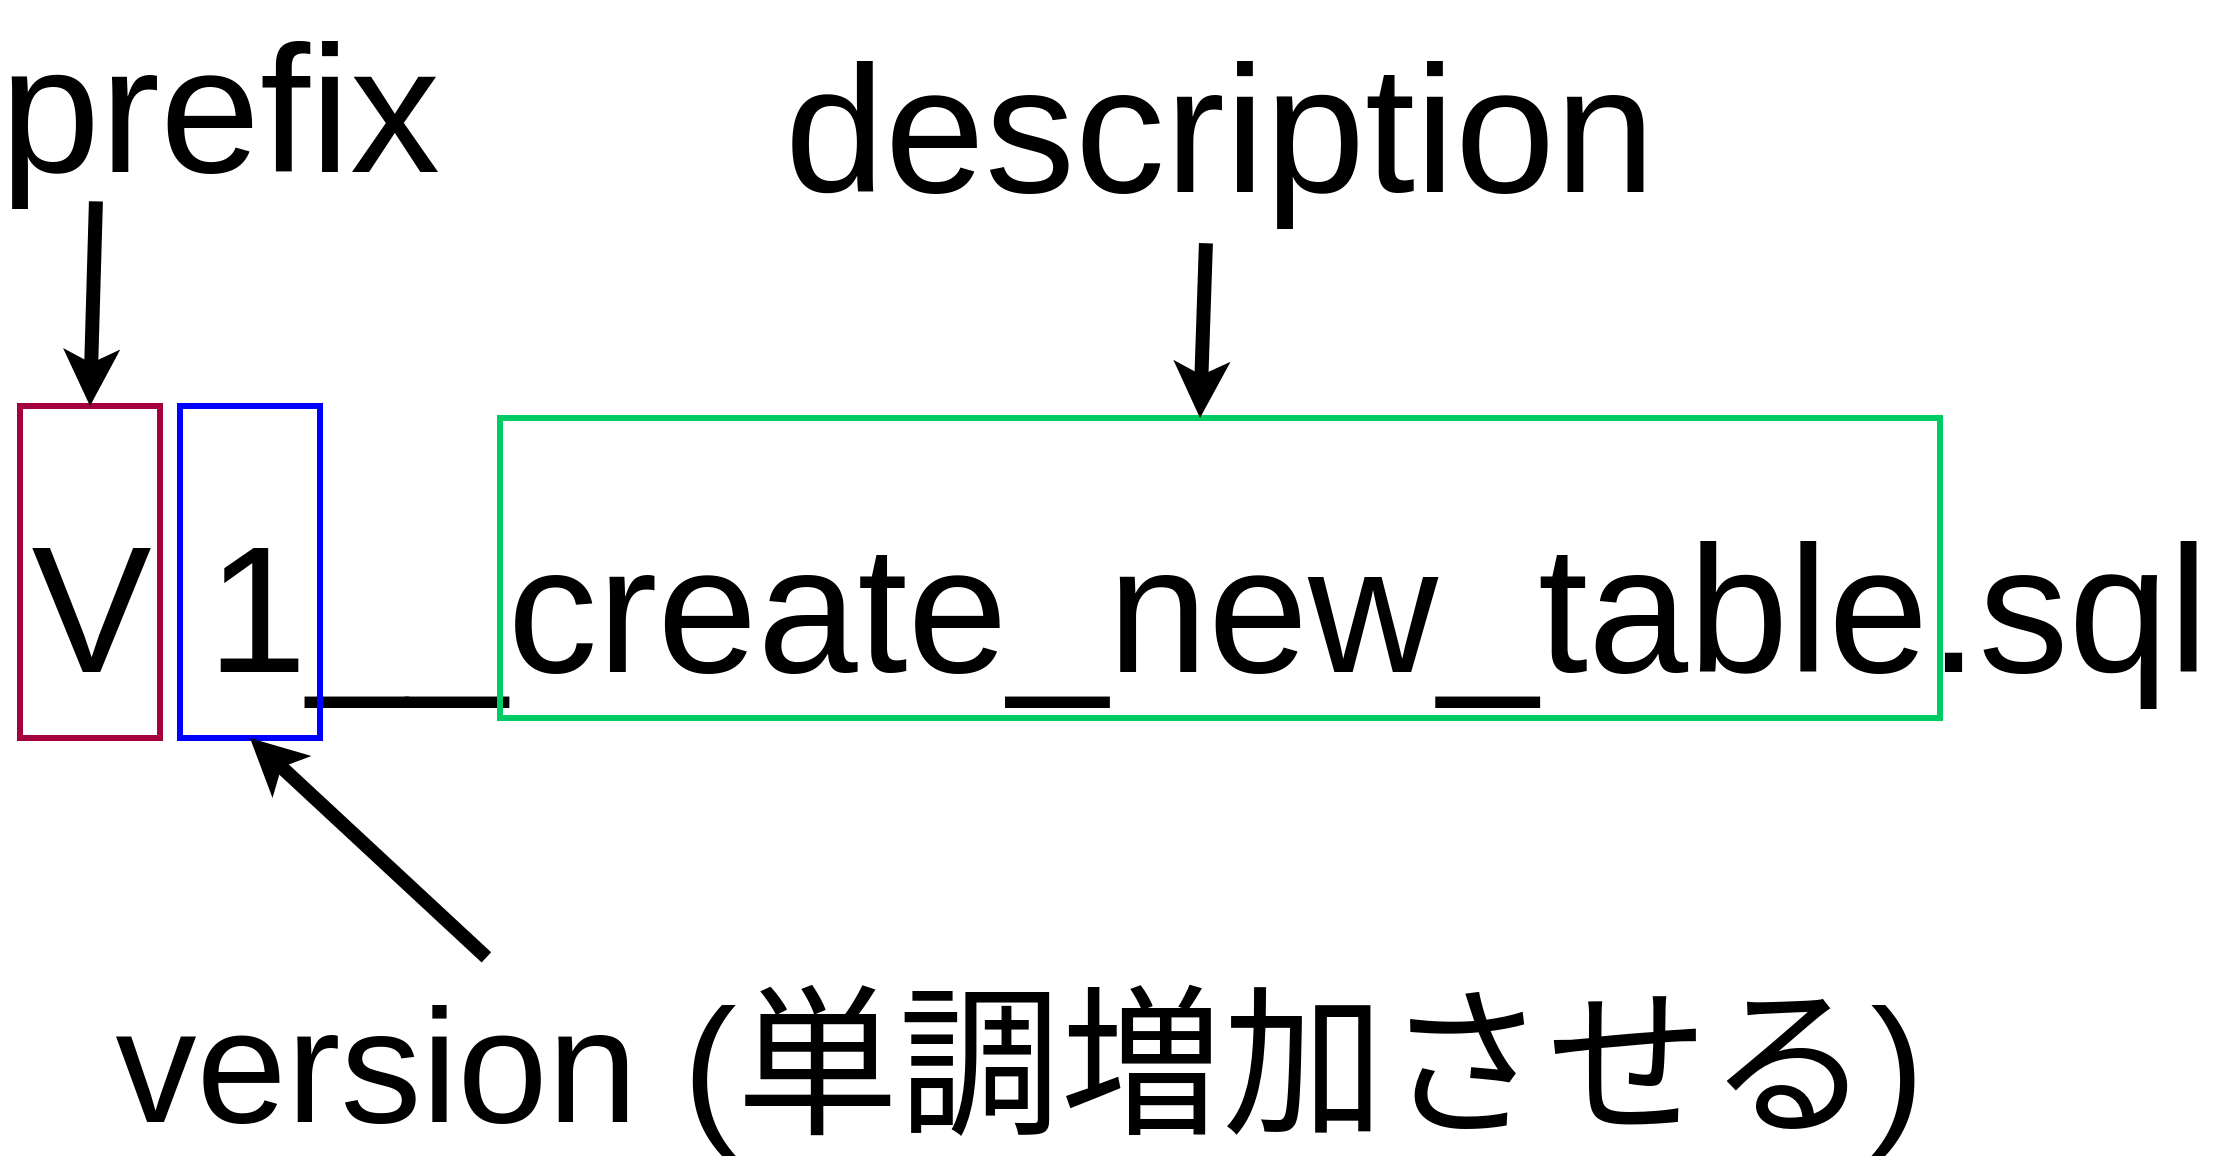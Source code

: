 <mxfile>
    <diagram id="1qmqFbnegB7WtoMiVQRH" name="Page-1">
        <mxGraphModel dx="1174" dy="856" grid="1" gridSize="10" guides="1" tooltips="1" connect="1" arrows="1" fold="1" page="1" pageScale="1" pageWidth="1169" pageHeight="827" background="#ffffff" math="0" shadow="0">
            <root>
                <mxCell id="0"/>
                <mxCell id="1" parent="0"/>
                <mxCell id="3" value="&lt;font color=&quot;#000000&quot;&gt;&lt;font style=&quot;font-size: 90px&quot;&gt;V&amp;nbsp;&lt;/font&gt;&lt;font size=&quot;1&quot;&gt; &lt;/font&gt;&lt;font style=&quot;font-size: 90px&quot;&gt;1__create_new_table.sql&lt;/font&gt;&lt;/font&gt;" style="text;html=1;strokeColor=none;fillColor=none;align=center;verticalAlign=middle;whiteSpace=wrap;rounded=0;" vertex="1" parent="1">
                    <mxGeometry x="30" y="370" width="1100" height="170" as="geometry"/>
                </mxCell>
                <mxCell id="4" value="" style="rounded=0;whiteSpace=wrap;html=1;fontSize=93;fillColor=none;fontColor=#ffffff;strokeColor=#A50040;strokeWidth=3;" vertex="1" parent="1">
                    <mxGeometry x="30" y="354" width="70" height="166" as="geometry"/>
                </mxCell>
                <mxCell id="5" value="" style="rounded=0;whiteSpace=wrap;html=1;fontSize=93;fillColor=none;fontColor=#ffffff;strokeColor=#0000FF;strokeWidth=3;" vertex="1" parent="1">
                    <mxGeometry x="110" y="354" width="70" height="166" as="geometry"/>
                </mxCell>
                <mxCell id="6" value="" style="rounded=0;whiteSpace=wrap;html=1;fontSize=90;strokeColor=#00CC66;strokeWidth=3;fillColor=none;" vertex="1" parent="1">
                    <mxGeometry x="270" y="360" width="720" height="150" as="geometry"/>
                </mxCell>
                <mxCell id="8" value="&lt;span style=&quot;background-color: rgb(255 , 255 , 255)&quot;&gt;&lt;font color=&quot;#000000&quot;&gt;prefix&lt;/font&gt;&lt;/span&gt;" style="text;html=1;strokeColor=none;fillColor=none;align=center;verticalAlign=middle;whiteSpace=wrap;rounded=0;fontSize=90;" vertex="1" parent="1">
                    <mxGeometry x="20" y="160" width="220" height="90" as="geometry"/>
                </mxCell>
                <mxCell id="9" value="" style="endArrow=classic;html=1;fontSize=90;entryX=0.5;entryY=0;entryDx=0;entryDy=0;exitX=0.218;exitY=1.019;exitDx=0;exitDy=0;exitPerimeter=0;strokeWidth=7;strokeColor=#000000;" edge="1" parent="1" source="8" target="4">
                    <mxGeometry width="50" height="50" relative="1" as="geometry">
                        <mxPoint x="570" y="460" as="sourcePoint"/>
                        <mxPoint x="620" y="410" as="targetPoint"/>
                    </mxGeometry>
                </mxCell>
                <mxCell id="10" value="&lt;font style=&quot;font-size: 81px&quot;&gt;version (単調増加させる)&lt;/font&gt;" style="text;html=1;strokeColor=none;fillColor=none;align=center;verticalAlign=middle;whiteSpace=wrap;rounded=0;labelBackgroundColor=#FFFFFF;fontSize=90;fontColor=#000000;" vertex="1" parent="1">
                    <mxGeometry x="70" y="630" width="920" height="100" as="geometry"/>
                </mxCell>
                <mxCell id="11" value="" style="endArrow=classic;html=1;fontSize=90;fontColor=#000000;strokeColor=#000000;strokeWidth=7;exitX=0.21;exitY=-0.003;exitDx=0;exitDy=0;exitPerimeter=0;entryX=0.5;entryY=1;entryDx=0;entryDy=0;" edge="1" parent="1" source="10" target="5">
                    <mxGeometry width="50" height="50" relative="1" as="geometry">
                        <mxPoint x="570" y="460" as="sourcePoint"/>
                        <mxPoint x="620" y="410" as="targetPoint"/>
                    </mxGeometry>
                </mxCell>
                <mxCell id="12" value="description" style="text;html=1;strokeColor=none;fillColor=none;align=center;verticalAlign=middle;whiteSpace=wrap;rounded=0;labelBackgroundColor=#FFFFFF;fontSize=90;fontColor=#000000;" vertex="1" parent="1">
                    <mxGeometry x="410" y="160" width="440" height="110" as="geometry"/>
                </mxCell>
                <mxCell id="13" value="" style="endArrow=classic;html=1;fontSize=90;fontColor=#000000;strokeColor=#000000;strokeWidth=7;exitX=0.484;exitY=1.024;exitDx=0;exitDy=0;exitPerimeter=0;" edge="1" parent="1" source="12">
                    <mxGeometry width="50" height="50" relative="1" as="geometry">
                        <mxPoint x="570" y="460" as="sourcePoint"/>
                        <mxPoint x="620" y="360" as="targetPoint"/>
                    </mxGeometry>
                </mxCell>
            </root>
        </mxGraphModel>
    </diagram>
</mxfile>